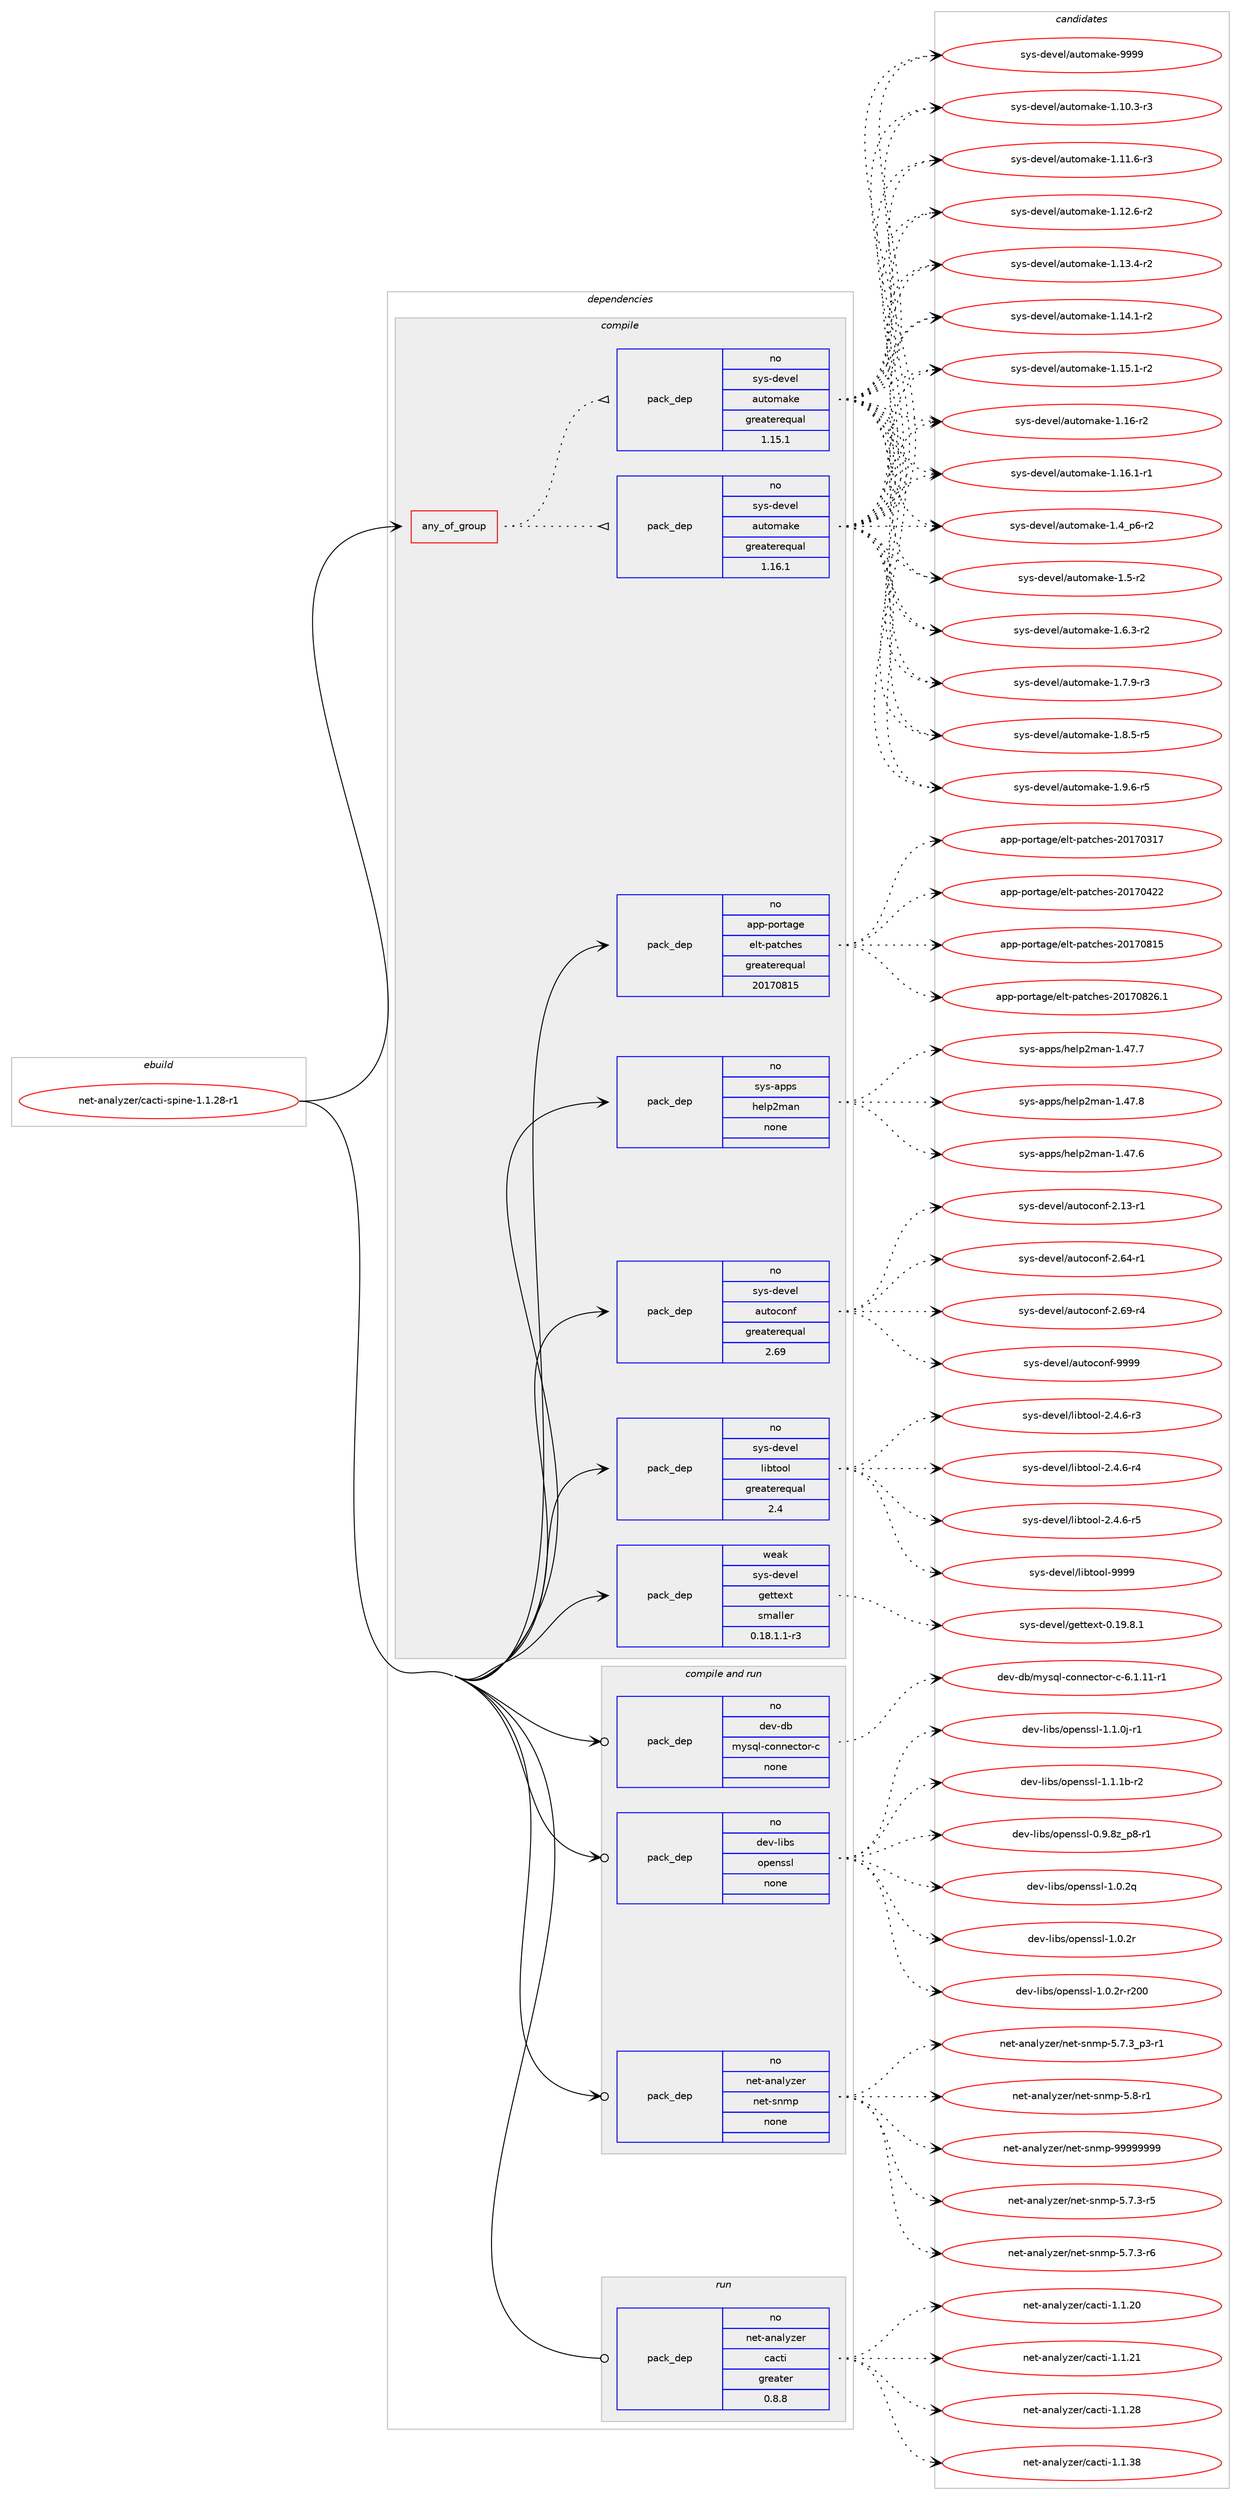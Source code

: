 digraph prolog {

# *************
# Graph options
# *************

newrank=true;
concentrate=true;
compound=true;
graph [rankdir=LR,fontname=Helvetica,fontsize=10,ranksep=1.5];#, ranksep=2.5, nodesep=0.2];
edge  [arrowhead=vee];
node  [fontname=Helvetica,fontsize=10];

# **********
# The ebuild
# **********

subgraph cluster_leftcol {
color=gray;
rank=same;
label=<<i>ebuild</i>>;
id [label="net-analyzer/cacti-spine-1.1.28-r1", color=red, width=4, href="../net-analyzer/cacti-spine-1.1.28-r1.svg"];
}

# ****************
# The dependencies
# ****************

subgraph cluster_midcol {
color=gray;
label=<<i>dependencies</i>>;
subgraph cluster_compile {
fillcolor="#eeeeee";
style=filled;
label=<<i>compile</i>>;
subgraph any25738 {
dependency1642164 [label=<<TABLE BORDER="0" CELLBORDER="1" CELLSPACING="0" CELLPADDING="4"><TR><TD CELLPADDING="10">any_of_group</TD></TR></TABLE>>, shape=none, color=red];subgraph pack1174056 {
dependency1642165 [label=<<TABLE BORDER="0" CELLBORDER="1" CELLSPACING="0" CELLPADDING="4" WIDTH="220"><TR><TD ROWSPAN="6" CELLPADDING="30">pack_dep</TD></TR><TR><TD WIDTH="110">no</TD></TR><TR><TD>sys-devel</TD></TR><TR><TD>automake</TD></TR><TR><TD>greaterequal</TD></TR><TR><TD>1.16.1</TD></TR></TABLE>>, shape=none, color=blue];
}
dependency1642164:e -> dependency1642165:w [weight=20,style="dotted",arrowhead="oinv"];
subgraph pack1174057 {
dependency1642166 [label=<<TABLE BORDER="0" CELLBORDER="1" CELLSPACING="0" CELLPADDING="4" WIDTH="220"><TR><TD ROWSPAN="6" CELLPADDING="30">pack_dep</TD></TR><TR><TD WIDTH="110">no</TD></TR><TR><TD>sys-devel</TD></TR><TR><TD>automake</TD></TR><TR><TD>greaterequal</TD></TR><TR><TD>1.15.1</TD></TR></TABLE>>, shape=none, color=blue];
}
dependency1642164:e -> dependency1642166:w [weight=20,style="dotted",arrowhead="oinv"];
}
id:e -> dependency1642164:w [weight=20,style="solid",arrowhead="vee"];
subgraph pack1174058 {
dependency1642167 [label=<<TABLE BORDER="0" CELLBORDER="1" CELLSPACING="0" CELLPADDING="4" WIDTH="220"><TR><TD ROWSPAN="6" CELLPADDING="30">pack_dep</TD></TR><TR><TD WIDTH="110">no</TD></TR><TR><TD>app-portage</TD></TR><TR><TD>elt-patches</TD></TR><TR><TD>greaterequal</TD></TR><TR><TD>20170815</TD></TR></TABLE>>, shape=none, color=blue];
}
id:e -> dependency1642167:w [weight=20,style="solid",arrowhead="vee"];
subgraph pack1174059 {
dependency1642168 [label=<<TABLE BORDER="0" CELLBORDER="1" CELLSPACING="0" CELLPADDING="4" WIDTH="220"><TR><TD ROWSPAN="6" CELLPADDING="30">pack_dep</TD></TR><TR><TD WIDTH="110">no</TD></TR><TR><TD>sys-apps</TD></TR><TR><TD>help2man</TD></TR><TR><TD>none</TD></TR><TR><TD></TD></TR></TABLE>>, shape=none, color=blue];
}
id:e -> dependency1642168:w [weight=20,style="solid",arrowhead="vee"];
subgraph pack1174060 {
dependency1642169 [label=<<TABLE BORDER="0" CELLBORDER="1" CELLSPACING="0" CELLPADDING="4" WIDTH="220"><TR><TD ROWSPAN="6" CELLPADDING="30">pack_dep</TD></TR><TR><TD WIDTH="110">no</TD></TR><TR><TD>sys-devel</TD></TR><TR><TD>autoconf</TD></TR><TR><TD>greaterequal</TD></TR><TR><TD>2.69</TD></TR></TABLE>>, shape=none, color=blue];
}
id:e -> dependency1642169:w [weight=20,style="solid",arrowhead="vee"];
subgraph pack1174061 {
dependency1642170 [label=<<TABLE BORDER="0" CELLBORDER="1" CELLSPACING="0" CELLPADDING="4" WIDTH="220"><TR><TD ROWSPAN="6" CELLPADDING="30">pack_dep</TD></TR><TR><TD WIDTH="110">no</TD></TR><TR><TD>sys-devel</TD></TR><TR><TD>libtool</TD></TR><TR><TD>greaterequal</TD></TR><TR><TD>2.4</TD></TR></TABLE>>, shape=none, color=blue];
}
id:e -> dependency1642170:w [weight=20,style="solid",arrowhead="vee"];
subgraph pack1174062 {
dependency1642171 [label=<<TABLE BORDER="0" CELLBORDER="1" CELLSPACING="0" CELLPADDING="4" WIDTH="220"><TR><TD ROWSPAN="6" CELLPADDING="30">pack_dep</TD></TR><TR><TD WIDTH="110">weak</TD></TR><TR><TD>sys-devel</TD></TR><TR><TD>gettext</TD></TR><TR><TD>smaller</TD></TR><TR><TD>0.18.1.1-r3</TD></TR></TABLE>>, shape=none, color=blue];
}
id:e -> dependency1642171:w [weight=20,style="solid",arrowhead="vee"];
}
subgraph cluster_compileandrun {
fillcolor="#eeeeee";
style=filled;
label=<<i>compile and run</i>>;
subgraph pack1174063 {
dependency1642172 [label=<<TABLE BORDER="0" CELLBORDER="1" CELLSPACING="0" CELLPADDING="4" WIDTH="220"><TR><TD ROWSPAN="6" CELLPADDING="30">pack_dep</TD></TR><TR><TD WIDTH="110">no</TD></TR><TR><TD>dev-db</TD></TR><TR><TD>mysql-connector-c</TD></TR><TR><TD>none</TD></TR><TR><TD></TD></TR></TABLE>>, shape=none, color=blue];
}
id:e -> dependency1642172:w [weight=20,style="solid",arrowhead="odotvee"];
subgraph pack1174064 {
dependency1642173 [label=<<TABLE BORDER="0" CELLBORDER="1" CELLSPACING="0" CELLPADDING="4" WIDTH="220"><TR><TD ROWSPAN="6" CELLPADDING="30">pack_dep</TD></TR><TR><TD WIDTH="110">no</TD></TR><TR><TD>dev-libs</TD></TR><TR><TD>openssl</TD></TR><TR><TD>none</TD></TR><TR><TD></TD></TR></TABLE>>, shape=none, color=blue];
}
id:e -> dependency1642173:w [weight=20,style="solid",arrowhead="odotvee"];
subgraph pack1174065 {
dependency1642174 [label=<<TABLE BORDER="0" CELLBORDER="1" CELLSPACING="0" CELLPADDING="4" WIDTH="220"><TR><TD ROWSPAN="6" CELLPADDING="30">pack_dep</TD></TR><TR><TD WIDTH="110">no</TD></TR><TR><TD>net-analyzer</TD></TR><TR><TD>net-snmp</TD></TR><TR><TD>none</TD></TR><TR><TD></TD></TR></TABLE>>, shape=none, color=blue];
}
id:e -> dependency1642174:w [weight=20,style="solid",arrowhead="odotvee"];
}
subgraph cluster_run {
fillcolor="#eeeeee";
style=filled;
label=<<i>run</i>>;
subgraph pack1174066 {
dependency1642175 [label=<<TABLE BORDER="0" CELLBORDER="1" CELLSPACING="0" CELLPADDING="4" WIDTH="220"><TR><TD ROWSPAN="6" CELLPADDING="30">pack_dep</TD></TR><TR><TD WIDTH="110">no</TD></TR><TR><TD>net-analyzer</TD></TR><TR><TD>cacti</TD></TR><TR><TD>greater</TD></TR><TR><TD>0.8.8</TD></TR></TABLE>>, shape=none, color=blue];
}
id:e -> dependency1642175:w [weight=20,style="solid",arrowhead="odot"];
}
}

# **************
# The candidates
# **************

subgraph cluster_choices {
rank=same;
color=gray;
label=<<i>candidates</i>>;

subgraph choice1174056 {
color=black;
nodesep=1;
choice11512111545100101118101108479711711611110997107101454946494846514511451 [label="sys-devel/automake-1.10.3-r3", color=red, width=4,href="../sys-devel/automake-1.10.3-r3.svg"];
choice11512111545100101118101108479711711611110997107101454946494946544511451 [label="sys-devel/automake-1.11.6-r3", color=red, width=4,href="../sys-devel/automake-1.11.6-r3.svg"];
choice11512111545100101118101108479711711611110997107101454946495046544511450 [label="sys-devel/automake-1.12.6-r2", color=red, width=4,href="../sys-devel/automake-1.12.6-r2.svg"];
choice11512111545100101118101108479711711611110997107101454946495146524511450 [label="sys-devel/automake-1.13.4-r2", color=red, width=4,href="../sys-devel/automake-1.13.4-r2.svg"];
choice11512111545100101118101108479711711611110997107101454946495246494511450 [label="sys-devel/automake-1.14.1-r2", color=red, width=4,href="../sys-devel/automake-1.14.1-r2.svg"];
choice11512111545100101118101108479711711611110997107101454946495346494511450 [label="sys-devel/automake-1.15.1-r2", color=red, width=4,href="../sys-devel/automake-1.15.1-r2.svg"];
choice1151211154510010111810110847971171161111099710710145494649544511450 [label="sys-devel/automake-1.16-r2", color=red, width=4,href="../sys-devel/automake-1.16-r2.svg"];
choice11512111545100101118101108479711711611110997107101454946495446494511449 [label="sys-devel/automake-1.16.1-r1", color=red, width=4,href="../sys-devel/automake-1.16.1-r1.svg"];
choice115121115451001011181011084797117116111109971071014549465295112544511450 [label="sys-devel/automake-1.4_p6-r2", color=red, width=4,href="../sys-devel/automake-1.4_p6-r2.svg"];
choice11512111545100101118101108479711711611110997107101454946534511450 [label="sys-devel/automake-1.5-r2", color=red, width=4,href="../sys-devel/automake-1.5-r2.svg"];
choice115121115451001011181011084797117116111109971071014549465446514511450 [label="sys-devel/automake-1.6.3-r2", color=red, width=4,href="../sys-devel/automake-1.6.3-r2.svg"];
choice115121115451001011181011084797117116111109971071014549465546574511451 [label="sys-devel/automake-1.7.9-r3", color=red, width=4,href="../sys-devel/automake-1.7.9-r3.svg"];
choice115121115451001011181011084797117116111109971071014549465646534511453 [label="sys-devel/automake-1.8.5-r5", color=red, width=4,href="../sys-devel/automake-1.8.5-r5.svg"];
choice115121115451001011181011084797117116111109971071014549465746544511453 [label="sys-devel/automake-1.9.6-r5", color=red, width=4,href="../sys-devel/automake-1.9.6-r5.svg"];
choice115121115451001011181011084797117116111109971071014557575757 [label="sys-devel/automake-9999", color=red, width=4,href="../sys-devel/automake-9999.svg"];
dependency1642165:e -> choice11512111545100101118101108479711711611110997107101454946494846514511451:w [style=dotted,weight="100"];
dependency1642165:e -> choice11512111545100101118101108479711711611110997107101454946494946544511451:w [style=dotted,weight="100"];
dependency1642165:e -> choice11512111545100101118101108479711711611110997107101454946495046544511450:w [style=dotted,weight="100"];
dependency1642165:e -> choice11512111545100101118101108479711711611110997107101454946495146524511450:w [style=dotted,weight="100"];
dependency1642165:e -> choice11512111545100101118101108479711711611110997107101454946495246494511450:w [style=dotted,weight="100"];
dependency1642165:e -> choice11512111545100101118101108479711711611110997107101454946495346494511450:w [style=dotted,weight="100"];
dependency1642165:e -> choice1151211154510010111810110847971171161111099710710145494649544511450:w [style=dotted,weight="100"];
dependency1642165:e -> choice11512111545100101118101108479711711611110997107101454946495446494511449:w [style=dotted,weight="100"];
dependency1642165:e -> choice115121115451001011181011084797117116111109971071014549465295112544511450:w [style=dotted,weight="100"];
dependency1642165:e -> choice11512111545100101118101108479711711611110997107101454946534511450:w [style=dotted,weight="100"];
dependency1642165:e -> choice115121115451001011181011084797117116111109971071014549465446514511450:w [style=dotted,weight="100"];
dependency1642165:e -> choice115121115451001011181011084797117116111109971071014549465546574511451:w [style=dotted,weight="100"];
dependency1642165:e -> choice115121115451001011181011084797117116111109971071014549465646534511453:w [style=dotted,weight="100"];
dependency1642165:e -> choice115121115451001011181011084797117116111109971071014549465746544511453:w [style=dotted,weight="100"];
dependency1642165:e -> choice115121115451001011181011084797117116111109971071014557575757:w [style=dotted,weight="100"];
}
subgraph choice1174057 {
color=black;
nodesep=1;
choice11512111545100101118101108479711711611110997107101454946494846514511451 [label="sys-devel/automake-1.10.3-r3", color=red, width=4,href="../sys-devel/automake-1.10.3-r3.svg"];
choice11512111545100101118101108479711711611110997107101454946494946544511451 [label="sys-devel/automake-1.11.6-r3", color=red, width=4,href="../sys-devel/automake-1.11.6-r3.svg"];
choice11512111545100101118101108479711711611110997107101454946495046544511450 [label="sys-devel/automake-1.12.6-r2", color=red, width=4,href="../sys-devel/automake-1.12.6-r2.svg"];
choice11512111545100101118101108479711711611110997107101454946495146524511450 [label="sys-devel/automake-1.13.4-r2", color=red, width=4,href="../sys-devel/automake-1.13.4-r2.svg"];
choice11512111545100101118101108479711711611110997107101454946495246494511450 [label="sys-devel/automake-1.14.1-r2", color=red, width=4,href="../sys-devel/automake-1.14.1-r2.svg"];
choice11512111545100101118101108479711711611110997107101454946495346494511450 [label="sys-devel/automake-1.15.1-r2", color=red, width=4,href="../sys-devel/automake-1.15.1-r2.svg"];
choice1151211154510010111810110847971171161111099710710145494649544511450 [label="sys-devel/automake-1.16-r2", color=red, width=4,href="../sys-devel/automake-1.16-r2.svg"];
choice11512111545100101118101108479711711611110997107101454946495446494511449 [label="sys-devel/automake-1.16.1-r1", color=red, width=4,href="../sys-devel/automake-1.16.1-r1.svg"];
choice115121115451001011181011084797117116111109971071014549465295112544511450 [label="sys-devel/automake-1.4_p6-r2", color=red, width=4,href="../sys-devel/automake-1.4_p6-r2.svg"];
choice11512111545100101118101108479711711611110997107101454946534511450 [label="sys-devel/automake-1.5-r2", color=red, width=4,href="../sys-devel/automake-1.5-r2.svg"];
choice115121115451001011181011084797117116111109971071014549465446514511450 [label="sys-devel/automake-1.6.3-r2", color=red, width=4,href="../sys-devel/automake-1.6.3-r2.svg"];
choice115121115451001011181011084797117116111109971071014549465546574511451 [label="sys-devel/automake-1.7.9-r3", color=red, width=4,href="../sys-devel/automake-1.7.9-r3.svg"];
choice115121115451001011181011084797117116111109971071014549465646534511453 [label="sys-devel/automake-1.8.5-r5", color=red, width=4,href="../sys-devel/automake-1.8.5-r5.svg"];
choice115121115451001011181011084797117116111109971071014549465746544511453 [label="sys-devel/automake-1.9.6-r5", color=red, width=4,href="../sys-devel/automake-1.9.6-r5.svg"];
choice115121115451001011181011084797117116111109971071014557575757 [label="sys-devel/automake-9999", color=red, width=4,href="../sys-devel/automake-9999.svg"];
dependency1642166:e -> choice11512111545100101118101108479711711611110997107101454946494846514511451:w [style=dotted,weight="100"];
dependency1642166:e -> choice11512111545100101118101108479711711611110997107101454946494946544511451:w [style=dotted,weight="100"];
dependency1642166:e -> choice11512111545100101118101108479711711611110997107101454946495046544511450:w [style=dotted,weight="100"];
dependency1642166:e -> choice11512111545100101118101108479711711611110997107101454946495146524511450:w [style=dotted,weight="100"];
dependency1642166:e -> choice11512111545100101118101108479711711611110997107101454946495246494511450:w [style=dotted,weight="100"];
dependency1642166:e -> choice11512111545100101118101108479711711611110997107101454946495346494511450:w [style=dotted,weight="100"];
dependency1642166:e -> choice1151211154510010111810110847971171161111099710710145494649544511450:w [style=dotted,weight="100"];
dependency1642166:e -> choice11512111545100101118101108479711711611110997107101454946495446494511449:w [style=dotted,weight="100"];
dependency1642166:e -> choice115121115451001011181011084797117116111109971071014549465295112544511450:w [style=dotted,weight="100"];
dependency1642166:e -> choice11512111545100101118101108479711711611110997107101454946534511450:w [style=dotted,weight="100"];
dependency1642166:e -> choice115121115451001011181011084797117116111109971071014549465446514511450:w [style=dotted,weight="100"];
dependency1642166:e -> choice115121115451001011181011084797117116111109971071014549465546574511451:w [style=dotted,weight="100"];
dependency1642166:e -> choice115121115451001011181011084797117116111109971071014549465646534511453:w [style=dotted,weight="100"];
dependency1642166:e -> choice115121115451001011181011084797117116111109971071014549465746544511453:w [style=dotted,weight="100"];
dependency1642166:e -> choice115121115451001011181011084797117116111109971071014557575757:w [style=dotted,weight="100"];
}
subgraph choice1174058 {
color=black;
nodesep=1;
choice97112112451121111141169710310147101108116451129711699104101115455048495548514955 [label="app-portage/elt-patches-20170317", color=red, width=4,href="../app-portage/elt-patches-20170317.svg"];
choice97112112451121111141169710310147101108116451129711699104101115455048495548525050 [label="app-portage/elt-patches-20170422", color=red, width=4,href="../app-portage/elt-patches-20170422.svg"];
choice97112112451121111141169710310147101108116451129711699104101115455048495548564953 [label="app-portage/elt-patches-20170815", color=red, width=4,href="../app-portage/elt-patches-20170815.svg"];
choice971121124511211111411697103101471011081164511297116991041011154550484955485650544649 [label="app-portage/elt-patches-20170826.1", color=red, width=4,href="../app-portage/elt-patches-20170826.1.svg"];
dependency1642167:e -> choice97112112451121111141169710310147101108116451129711699104101115455048495548514955:w [style=dotted,weight="100"];
dependency1642167:e -> choice97112112451121111141169710310147101108116451129711699104101115455048495548525050:w [style=dotted,weight="100"];
dependency1642167:e -> choice97112112451121111141169710310147101108116451129711699104101115455048495548564953:w [style=dotted,weight="100"];
dependency1642167:e -> choice971121124511211111411697103101471011081164511297116991041011154550484955485650544649:w [style=dotted,weight="100"];
}
subgraph choice1174059 {
color=black;
nodesep=1;
choice115121115459711211211547104101108112501099711045494652554654 [label="sys-apps/help2man-1.47.6", color=red, width=4,href="../sys-apps/help2man-1.47.6.svg"];
choice115121115459711211211547104101108112501099711045494652554655 [label="sys-apps/help2man-1.47.7", color=red, width=4,href="../sys-apps/help2man-1.47.7.svg"];
choice115121115459711211211547104101108112501099711045494652554656 [label="sys-apps/help2man-1.47.8", color=red, width=4,href="../sys-apps/help2man-1.47.8.svg"];
dependency1642168:e -> choice115121115459711211211547104101108112501099711045494652554654:w [style=dotted,weight="100"];
dependency1642168:e -> choice115121115459711211211547104101108112501099711045494652554655:w [style=dotted,weight="100"];
dependency1642168:e -> choice115121115459711211211547104101108112501099711045494652554656:w [style=dotted,weight="100"];
}
subgraph choice1174060 {
color=black;
nodesep=1;
choice1151211154510010111810110847971171161119911111010245504649514511449 [label="sys-devel/autoconf-2.13-r1", color=red, width=4,href="../sys-devel/autoconf-2.13-r1.svg"];
choice1151211154510010111810110847971171161119911111010245504654524511449 [label="sys-devel/autoconf-2.64-r1", color=red, width=4,href="../sys-devel/autoconf-2.64-r1.svg"];
choice1151211154510010111810110847971171161119911111010245504654574511452 [label="sys-devel/autoconf-2.69-r4", color=red, width=4,href="../sys-devel/autoconf-2.69-r4.svg"];
choice115121115451001011181011084797117116111991111101024557575757 [label="sys-devel/autoconf-9999", color=red, width=4,href="../sys-devel/autoconf-9999.svg"];
dependency1642169:e -> choice1151211154510010111810110847971171161119911111010245504649514511449:w [style=dotted,weight="100"];
dependency1642169:e -> choice1151211154510010111810110847971171161119911111010245504654524511449:w [style=dotted,weight="100"];
dependency1642169:e -> choice1151211154510010111810110847971171161119911111010245504654574511452:w [style=dotted,weight="100"];
dependency1642169:e -> choice115121115451001011181011084797117116111991111101024557575757:w [style=dotted,weight="100"];
}
subgraph choice1174061 {
color=black;
nodesep=1;
choice1151211154510010111810110847108105981161111111084550465246544511451 [label="sys-devel/libtool-2.4.6-r3", color=red, width=4,href="../sys-devel/libtool-2.4.6-r3.svg"];
choice1151211154510010111810110847108105981161111111084550465246544511452 [label="sys-devel/libtool-2.4.6-r4", color=red, width=4,href="../sys-devel/libtool-2.4.6-r4.svg"];
choice1151211154510010111810110847108105981161111111084550465246544511453 [label="sys-devel/libtool-2.4.6-r5", color=red, width=4,href="../sys-devel/libtool-2.4.6-r5.svg"];
choice1151211154510010111810110847108105981161111111084557575757 [label="sys-devel/libtool-9999", color=red, width=4,href="../sys-devel/libtool-9999.svg"];
dependency1642170:e -> choice1151211154510010111810110847108105981161111111084550465246544511451:w [style=dotted,weight="100"];
dependency1642170:e -> choice1151211154510010111810110847108105981161111111084550465246544511452:w [style=dotted,weight="100"];
dependency1642170:e -> choice1151211154510010111810110847108105981161111111084550465246544511453:w [style=dotted,weight="100"];
dependency1642170:e -> choice1151211154510010111810110847108105981161111111084557575757:w [style=dotted,weight="100"];
}
subgraph choice1174062 {
color=black;
nodesep=1;
choice1151211154510010111810110847103101116116101120116454846495746564649 [label="sys-devel/gettext-0.19.8.1", color=red, width=4,href="../sys-devel/gettext-0.19.8.1.svg"];
dependency1642171:e -> choice1151211154510010111810110847103101116116101120116454846495746564649:w [style=dotted,weight="100"];
}
subgraph choice1174063 {
color=black;
nodesep=1;
choice1001011184510098471091211151131084599111110110101991161111144599455446494649494511449 [label="dev-db/mysql-connector-c-6.1.11-r1", color=red, width=4,href="../dev-db/mysql-connector-c-6.1.11-r1.svg"];
dependency1642172:e -> choice1001011184510098471091211151131084599111110110101991161111144599455446494649494511449:w [style=dotted,weight="100"];
}
subgraph choice1174064 {
color=black;
nodesep=1;
choice10010111845108105981154711111210111011511510845484657465612295112564511449 [label="dev-libs/openssl-0.9.8z_p8-r1", color=red, width=4,href="../dev-libs/openssl-0.9.8z_p8-r1.svg"];
choice100101118451081059811547111112101110115115108454946484650113 [label="dev-libs/openssl-1.0.2q", color=red, width=4,href="../dev-libs/openssl-1.0.2q.svg"];
choice100101118451081059811547111112101110115115108454946484650114 [label="dev-libs/openssl-1.0.2r", color=red, width=4,href="../dev-libs/openssl-1.0.2r.svg"];
choice10010111845108105981154711111210111011511510845494648465011445114504848 [label="dev-libs/openssl-1.0.2r-r200", color=red, width=4,href="../dev-libs/openssl-1.0.2r-r200.svg"];
choice1001011184510810598115471111121011101151151084549464946481064511449 [label="dev-libs/openssl-1.1.0j-r1", color=red, width=4,href="../dev-libs/openssl-1.1.0j-r1.svg"];
choice100101118451081059811547111112101110115115108454946494649984511450 [label="dev-libs/openssl-1.1.1b-r2", color=red, width=4,href="../dev-libs/openssl-1.1.1b-r2.svg"];
dependency1642173:e -> choice10010111845108105981154711111210111011511510845484657465612295112564511449:w [style=dotted,weight="100"];
dependency1642173:e -> choice100101118451081059811547111112101110115115108454946484650113:w [style=dotted,weight="100"];
dependency1642173:e -> choice100101118451081059811547111112101110115115108454946484650114:w [style=dotted,weight="100"];
dependency1642173:e -> choice10010111845108105981154711111210111011511510845494648465011445114504848:w [style=dotted,weight="100"];
dependency1642173:e -> choice1001011184510810598115471111121011101151151084549464946481064511449:w [style=dotted,weight="100"];
dependency1642173:e -> choice100101118451081059811547111112101110115115108454946494649984511450:w [style=dotted,weight="100"];
}
subgraph choice1174065 {
color=black;
nodesep=1;
choice11010111645971109710812112210111447110101116451151101091124553465546514511453 [label="net-analyzer/net-snmp-5.7.3-r5", color=red, width=4,href="../net-analyzer/net-snmp-5.7.3-r5.svg"];
choice11010111645971109710812112210111447110101116451151101091124553465546514511454 [label="net-analyzer/net-snmp-5.7.3-r6", color=red, width=4,href="../net-analyzer/net-snmp-5.7.3-r6.svg"];
choice110101116459711097108121122101114471101011164511511010911245534655465195112514511449 [label="net-analyzer/net-snmp-5.7.3_p3-r1", color=red, width=4,href="../net-analyzer/net-snmp-5.7.3_p3-r1.svg"];
choice1101011164597110971081211221011144711010111645115110109112455346564511449 [label="net-analyzer/net-snmp-5.8-r1", color=red, width=4,href="../net-analyzer/net-snmp-5.8-r1.svg"];
choice1101011164597110971081211221011144711010111645115110109112455757575757575757 [label="net-analyzer/net-snmp-99999999", color=red, width=4,href="../net-analyzer/net-snmp-99999999.svg"];
dependency1642174:e -> choice11010111645971109710812112210111447110101116451151101091124553465546514511453:w [style=dotted,weight="100"];
dependency1642174:e -> choice11010111645971109710812112210111447110101116451151101091124553465546514511454:w [style=dotted,weight="100"];
dependency1642174:e -> choice110101116459711097108121122101114471101011164511511010911245534655465195112514511449:w [style=dotted,weight="100"];
dependency1642174:e -> choice1101011164597110971081211221011144711010111645115110109112455346564511449:w [style=dotted,weight="100"];
dependency1642174:e -> choice1101011164597110971081211221011144711010111645115110109112455757575757575757:w [style=dotted,weight="100"];
}
subgraph choice1174066 {
color=black;
nodesep=1;
choice1101011164597110971081211221011144799979911610545494649465048 [label="net-analyzer/cacti-1.1.20", color=red, width=4,href="../net-analyzer/cacti-1.1.20.svg"];
choice1101011164597110971081211221011144799979911610545494649465049 [label="net-analyzer/cacti-1.1.21", color=red, width=4,href="../net-analyzer/cacti-1.1.21.svg"];
choice1101011164597110971081211221011144799979911610545494649465056 [label="net-analyzer/cacti-1.1.28", color=red, width=4,href="../net-analyzer/cacti-1.1.28.svg"];
choice1101011164597110971081211221011144799979911610545494649465156 [label="net-analyzer/cacti-1.1.38", color=red, width=4,href="../net-analyzer/cacti-1.1.38.svg"];
dependency1642175:e -> choice1101011164597110971081211221011144799979911610545494649465048:w [style=dotted,weight="100"];
dependency1642175:e -> choice1101011164597110971081211221011144799979911610545494649465049:w [style=dotted,weight="100"];
dependency1642175:e -> choice1101011164597110971081211221011144799979911610545494649465056:w [style=dotted,weight="100"];
dependency1642175:e -> choice1101011164597110971081211221011144799979911610545494649465156:w [style=dotted,weight="100"];
}
}

}
